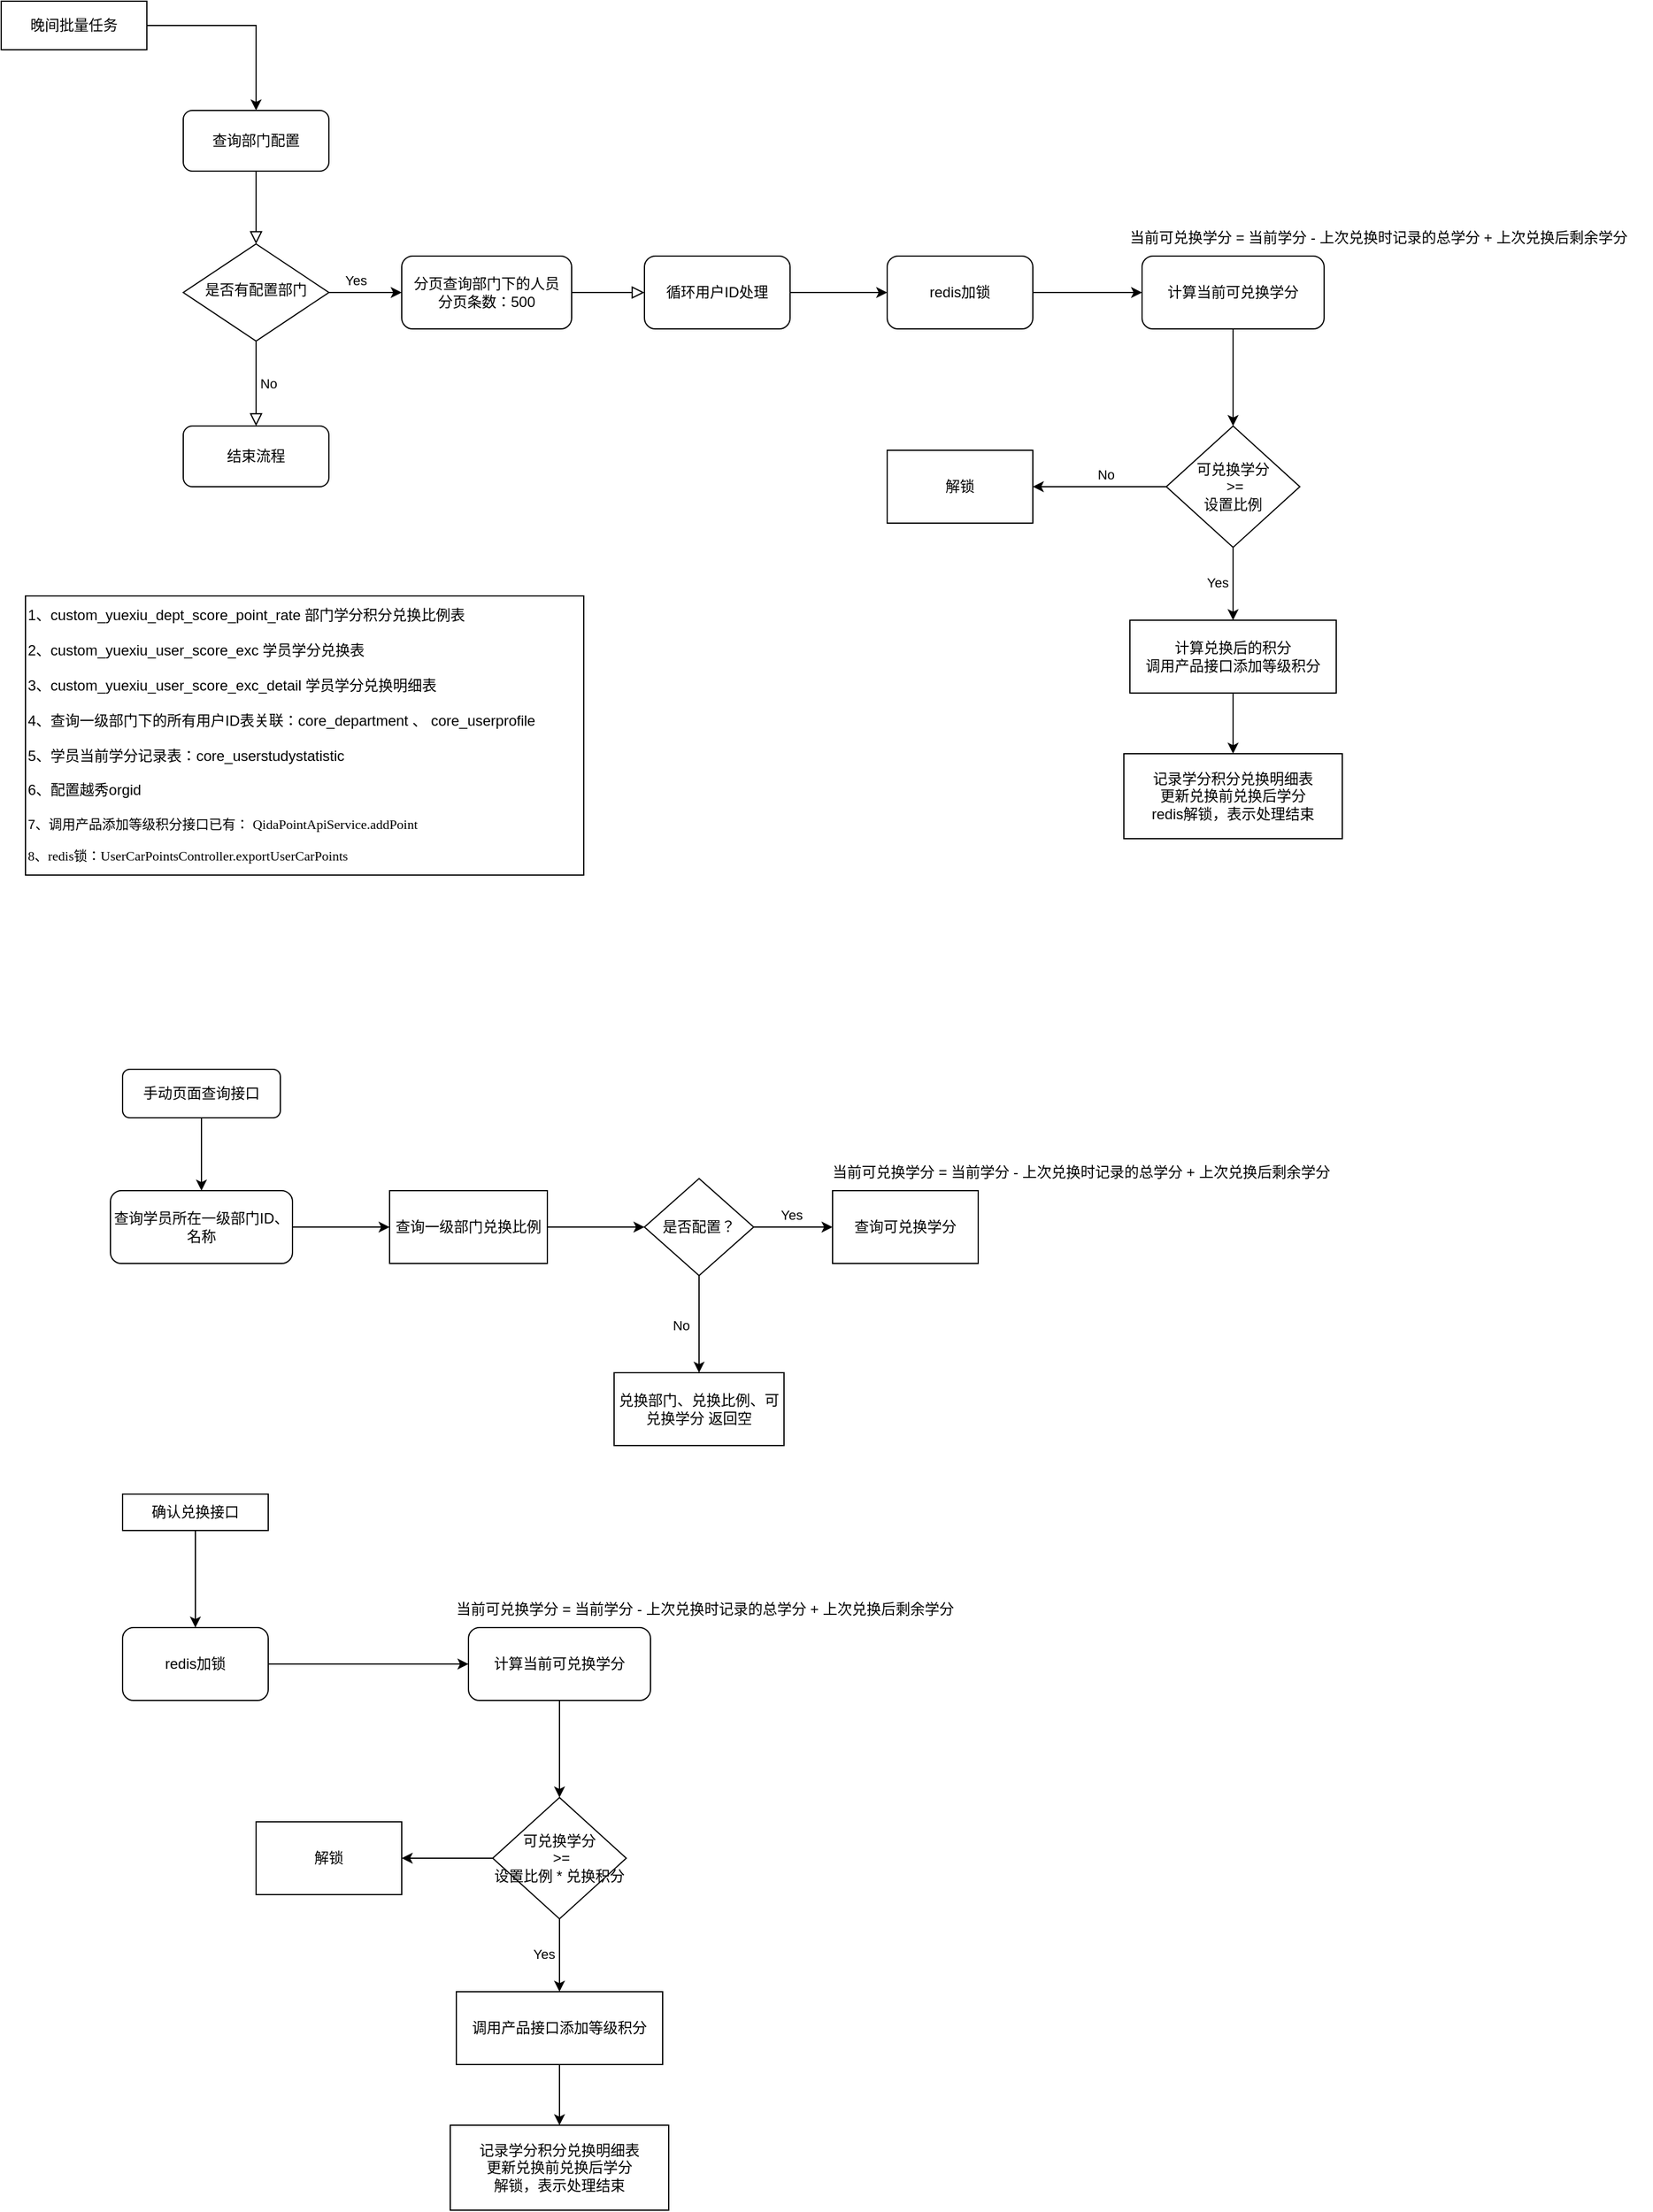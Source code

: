 <mxfile version="15.1.4" type="github">
  <diagram id="C5RBs43oDa-KdzZeNtuy" name="Page-1">
    <mxGraphModel dx="1426" dy="801" grid="1" gridSize="10" guides="1" tooltips="1" connect="1" arrows="1" fold="1" page="1" pageScale="1" pageWidth="827" pageHeight="1169" math="0" shadow="0">
      <root>
        <mxCell id="WIyWlLk6GJQsqaUBKTNV-0" />
        <mxCell id="WIyWlLk6GJQsqaUBKTNV-1" parent="WIyWlLk6GJQsqaUBKTNV-0" />
        <mxCell id="WIyWlLk6GJQsqaUBKTNV-2" value="" style="rounded=0;html=1;jettySize=auto;orthogonalLoop=1;fontSize=11;endArrow=block;endFill=0;endSize=8;strokeWidth=1;shadow=0;labelBackgroundColor=none;edgeStyle=orthogonalEdgeStyle;" parent="WIyWlLk6GJQsqaUBKTNV-1" source="WIyWlLk6GJQsqaUBKTNV-3" target="WIyWlLk6GJQsqaUBKTNV-6" edge="1">
          <mxGeometry relative="1" as="geometry" />
        </mxCell>
        <mxCell id="WIyWlLk6GJQsqaUBKTNV-3" value="查询部门配置" style="rounded=1;whiteSpace=wrap;html=1;fontSize=12;glass=0;strokeWidth=1;shadow=0;" parent="WIyWlLk6GJQsqaUBKTNV-1" vertex="1">
          <mxGeometry x="210" y="120" width="120" height="50" as="geometry" />
        </mxCell>
        <mxCell id="WIyWlLk6GJQsqaUBKTNV-5" value="No" style="edgeStyle=orthogonalEdgeStyle;rounded=0;html=1;jettySize=auto;orthogonalLoop=1;fontSize=11;endArrow=block;endFill=0;endSize=8;strokeWidth=1;shadow=0;labelBackgroundColor=none;" parent="WIyWlLk6GJQsqaUBKTNV-1" source="WIyWlLk6GJQsqaUBKTNV-6" target="WIyWlLk6GJQsqaUBKTNV-7" edge="1">
          <mxGeometry y="10" relative="1" as="geometry">
            <mxPoint as="offset" />
          </mxGeometry>
        </mxCell>
        <mxCell id="95srwG0zsuO4FYz2OOs8-27" style="edgeStyle=orthogonalEdgeStyle;rounded=0;orthogonalLoop=1;jettySize=auto;html=1;exitX=1;exitY=0.5;exitDx=0;exitDy=0;entryX=0;entryY=0.5;entryDx=0;entryDy=0;" parent="WIyWlLk6GJQsqaUBKTNV-1" source="WIyWlLk6GJQsqaUBKTNV-6" target="95srwG0zsuO4FYz2OOs8-0" edge="1">
          <mxGeometry relative="1" as="geometry" />
        </mxCell>
        <mxCell id="95srwG0zsuO4FYz2OOs8-29" value="Yes" style="edgeLabel;html=1;align=center;verticalAlign=middle;resizable=0;points=[];" parent="95srwG0zsuO4FYz2OOs8-27" vertex="1" connectable="0">
          <mxGeometry x="0.124" relative="1" as="geometry">
            <mxPoint x="-12" y="-10" as="offset" />
          </mxGeometry>
        </mxCell>
        <mxCell id="WIyWlLk6GJQsqaUBKTNV-6" value="是否有配置部门" style="rhombus;whiteSpace=wrap;html=1;shadow=0;fontFamily=Helvetica;fontSize=12;align=center;strokeWidth=1;spacing=6;spacingTop=-4;" parent="WIyWlLk6GJQsqaUBKTNV-1" vertex="1">
          <mxGeometry x="210" y="230" width="120" height="80" as="geometry" />
        </mxCell>
        <mxCell id="WIyWlLk6GJQsqaUBKTNV-7" value="结束流程" style="rounded=1;whiteSpace=wrap;html=1;fontSize=12;glass=0;strokeWidth=1;shadow=0;" parent="WIyWlLk6GJQsqaUBKTNV-1" vertex="1">
          <mxGeometry x="210" y="380" width="120" height="50" as="geometry" />
        </mxCell>
        <mxCell id="WIyWlLk6GJQsqaUBKTNV-8" value="" style="rounded=0;html=1;jettySize=auto;orthogonalLoop=1;fontSize=11;endArrow=block;endFill=0;endSize=8;strokeWidth=1;shadow=0;labelBackgroundColor=none;edgeStyle=orthogonalEdgeStyle;exitX=1;exitY=0.5;exitDx=0;exitDy=0;entryX=0;entryY=0.5;entryDx=0;entryDy=0;" parent="WIyWlLk6GJQsqaUBKTNV-1" source="95srwG0zsuO4FYz2OOs8-0" target="95srwG0zsuO4FYz2OOs8-11" edge="1">
          <mxGeometry x="0.333" y="20" relative="1" as="geometry">
            <mxPoint as="offset" />
            <mxPoint x="775" y="290" as="sourcePoint" />
            <mxPoint x="775" y="350" as="targetPoint" />
          </mxGeometry>
        </mxCell>
        <mxCell id="95srwG0zsuO4FYz2OOs8-0" value="分页查询部门下的人员&lt;br&gt;分页条数：500" style="rounded=1;whiteSpace=wrap;html=1;" parent="WIyWlLk6GJQsqaUBKTNV-1" vertex="1">
          <mxGeometry x="390" y="240" width="140" height="60" as="geometry" />
        </mxCell>
        <mxCell id="95srwG0zsuO4FYz2OOs8-77" style="edgeStyle=orthogonalEdgeStyle;rounded=0;orthogonalLoop=1;jettySize=auto;html=1;exitX=1;exitY=0.5;exitDx=0;exitDy=0;" parent="WIyWlLk6GJQsqaUBKTNV-1" source="95srwG0zsuO4FYz2OOs8-11" target="95srwG0zsuO4FYz2OOs8-75" edge="1">
          <mxGeometry relative="1" as="geometry" />
        </mxCell>
        <mxCell id="95srwG0zsuO4FYz2OOs8-11" value="循环用户ID处理" style="rounded=1;whiteSpace=wrap;html=1;" parent="WIyWlLk6GJQsqaUBKTNV-1" vertex="1">
          <mxGeometry x="590" y="240" width="120" height="60" as="geometry" />
        </mxCell>
        <mxCell id="95srwG0zsuO4FYz2OOs8-23" value="" style="edgeStyle=orthogonalEdgeStyle;rounded=0;orthogonalLoop=1;jettySize=auto;html=1;exitX=0.5;exitY=1;exitDx=0;exitDy=0;" parent="WIyWlLk6GJQsqaUBKTNV-1" source="95srwG0zsuO4FYz2OOs8-15" target="95srwG0zsuO4FYz2OOs8-22" edge="1">
          <mxGeometry relative="1" as="geometry" />
        </mxCell>
        <mxCell id="95srwG0zsuO4FYz2OOs8-32" value="Yes" style="edgeLabel;html=1;align=center;verticalAlign=middle;resizable=0;points=[];" parent="95srwG0zsuO4FYz2OOs8-23" vertex="1" connectable="0">
          <mxGeometry x="-0.038" y="2" relative="1" as="geometry">
            <mxPoint x="-15" as="offset" />
          </mxGeometry>
        </mxCell>
        <mxCell id="95srwG0zsuO4FYz2OOs8-80" value="" style="edgeStyle=orthogonalEdgeStyle;rounded=0;orthogonalLoop=1;jettySize=auto;html=1;" parent="WIyWlLk6GJQsqaUBKTNV-1" source="95srwG0zsuO4FYz2OOs8-15" target="95srwG0zsuO4FYz2OOs8-79" edge="1">
          <mxGeometry relative="1" as="geometry" />
        </mxCell>
        <mxCell id="95srwG0zsuO4FYz2OOs8-112" value="No" style="edgeLabel;html=1;align=center;verticalAlign=middle;resizable=0;points=[];" parent="95srwG0zsuO4FYz2OOs8-80" vertex="1" connectable="0">
          <mxGeometry x="-0.12" relative="1" as="geometry">
            <mxPoint x="-2" y="-10" as="offset" />
          </mxGeometry>
        </mxCell>
        <mxCell id="95srwG0zsuO4FYz2OOs8-15" value="可兑换学分&lt;br&gt;&amp;nbsp;&amp;gt;= &lt;br&gt;设置比例" style="rhombus;whiteSpace=wrap;html=1;" parent="WIyWlLk6GJQsqaUBKTNV-1" vertex="1">
          <mxGeometry x="1020" y="380" width="110" height="100" as="geometry" />
        </mxCell>
        <mxCell id="95srwG0zsuO4FYz2OOs8-25" value="" style="edgeStyle=orthogonalEdgeStyle;rounded=0;orthogonalLoop=1;jettySize=auto;html=1;" parent="WIyWlLk6GJQsqaUBKTNV-1" source="95srwG0zsuO4FYz2OOs8-22" target="95srwG0zsuO4FYz2OOs8-24" edge="1">
          <mxGeometry relative="1" as="geometry" />
        </mxCell>
        <mxCell id="95srwG0zsuO4FYz2OOs8-22" value="计算兑换后的积分&lt;br&gt;调用产品接口添加等级积分" style="whiteSpace=wrap;html=1;" parent="WIyWlLk6GJQsqaUBKTNV-1" vertex="1">
          <mxGeometry x="990" y="540" width="170" height="60" as="geometry" />
        </mxCell>
        <mxCell id="95srwG0zsuO4FYz2OOs8-24" value="记录学分积分兑换明细表&lt;br&gt;更新兑换前兑换后学分&lt;br&gt;redis解锁，表示处理结束" style="whiteSpace=wrap;html=1;" parent="WIyWlLk6GJQsqaUBKTNV-1" vertex="1">
          <mxGeometry x="985" y="650" width="180" height="70" as="geometry" />
        </mxCell>
        <mxCell id="95srwG0zsuO4FYz2OOs8-42" value="&lt;div&gt;1、custom_yuexiu_dept_score_point_rate 部门学分积分兑换比例表&lt;/div&gt;&lt;div&gt;&lt;br&gt;&lt;/div&gt;&lt;div&gt;2、custom_yuexiu_user_score_exc 学员学分兑换表&lt;/div&gt;&lt;div&gt;&lt;br&gt;&lt;/div&gt;&lt;div&gt;3、custom_yuexiu_user_score_exc_detail 学员学分兑换明细表&lt;/div&gt;&lt;div&gt;&lt;br&gt;&lt;/div&gt;&lt;div&gt;4、查询一级部门下的所有用户ID表关联：core_department 、&amp;nbsp;core_userprofile&amp;nbsp;&lt;/div&gt;&lt;div&gt;&lt;br&gt;&lt;/div&gt;&lt;div&gt;5、学员当前学分记录表：&lt;span&gt;core_userstudystatistic&lt;/span&gt;&lt;/div&gt;&lt;div&gt;&lt;span&gt;&lt;br&gt;&lt;/span&gt;&lt;/div&gt;&lt;div&gt;&lt;span&gt;6、配置越秀orgid&lt;/span&gt;&lt;/div&gt;&lt;div&gt;&lt;span&gt;&lt;br&gt;&lt;/span&gt;&lt;/div&gt;&lt;div style=&quot;font-size: 11px&quot;&gt;&lt;span&gt;7、调用产品添加等级积分接口已有：&amp;nbsp;&lt;/span&gt;&lt;span style=&quot;background-color: rgb(255 , 255 , 255) ; font-size: 11px&quot;&gt;&lt;span style=&quot;font-family: &amp;#34;menlo&amp;#34; ; font-size: 11px&quot;&gt;QidaPointApiService.&lt;/span&gt;&lt;span style=&quot;font-family: &amp;#34;menlo&amp;#34; ; font-size: 11px&quot;&gt;addPoint&lt;/span&gt;&lt;/span&gt;&lt;/div&gt;&lt;div style=&quot;font-size: 11px&quot;&gt;&lt;span style=&quot;background-color: rgb(255 , 255 , 255) ; font-size: 11px&quot;&gt;&lt;span style=&quot;font-family: &amp;#34;menlo&amp;#34; ; font-size: 11px&quot;&gt;&lt;br&gt;&lt;/span&gt;&lt;/span&gt;&lt;/div&gt;&lt;div style=&quot;font-size: 11px&quot;&gt;&lt;span style=&quot;background-color: rgb(255 , 255 , 255) ; font-size: 11px&quot;&gt;&lt;span style=&quot;font-family: &amp;#34;menlo&amp;#34; ; font-size: 11px&quot;&gt;8、redis锁：UserCarPointsController.exportUserCarPoints&lt;/span&gt;&lt;/span&gt;&lt;/div&gt;" style="rounded=0;whiteSpace=wrap;html=1;fillColor=#ffffff;align=left;" parent="WIyWlLk6GJQsqaUBKTNV-1" vertex="1">
          <mxGeometry x="80" y="520" width="460" height="230" as="geometry" />
        </mxCell>
        <mxCell id="95srwG0zsuO4FYz2OOs8-45" style="edgeStyle=orthogonalEdgeStyle;rounded=0;orthogonalLoop=1;jettySize=auto;html=1;exitX=1;exitY=0.5;exitDx=0;exitDy=0;" parent="WIyWlLk6GJQsqaUBKTNV-1" source="95srwG0zsuO4FYz2OOs8-44" target="WIyWlLk6GJQsqaUBKTNV-3" edge="1">
          <mxGeometry relative="1" as="geometry" />
        </mxCell>
        <mxCell id="95srwG0zsuO4FYz2OOs8-44" value="晚间批量任务" style="rounded=0;whiteSpace=wrap;html=1;fillColor=#ffffff;align=center;" parent="WIyWlLk6GJQsqaUBKTNV-1" vertex="1">
          <mxGeometry x="60" y="30" width="120" height="40" as="geometry" />
        </mxCell>
        <mxCell id="95srwG0zsuO4FYz2OOs8-82" style="edgeStyle=orthogonalEdgeStyle;rounded=0;orthogonalLoop=1;jettySize=auto;html=1;exitX=0.5;exitY=1;exitDx=0;exitDy=0;" parent="WIyWlLk6GJQsqaUBKTNV-1" source="95srwG0zsuO4FYz2OOs8-46" target="95srwG0zsuO4FYz2OOs8-47" edge="1">
          <mxGeometry relative="1" as="geometry" />
        </mxCell>
        <mxCell id="95srwG0zsuO4FYz2OOs8-46" value="手动页面查询接口" style="rounded=1;whiteSpace=wrap;html=1;fillColor=#ffffff;align=center;" parent="WIyWlLk6GJQsqaUBKTNV-1" vertex="1">
          <mxGeometry x="160" y="910" width="130" height="40" as="geometry" />
        </mxCell>
        <mxCell id="95srwG0zsuO4FYz2OOs8-84" style="edgeStyle=orthogonalEdgeStyle;rounded=0;orthogonalLoop=1;jettySize=auto;html=1;exitX=1;exitY=0.5;exitDx=0;exitDy=0;" parent="WIyWlLk6GJQsqaUBKTNV-1" source="95srwG0zsuO4FYz2OOs8-47" target="95srwG0zsuO4FYz2OOs8-52" edge="1">
          <mxGeometry relative="1" as="geometry" />
        </mxCell>
        <mxCell id="95srwG0zsuO4FYz2OOs8-47" value="查询学员所在一级部门ID、名称" style="rounded=1;whiteSpace=wrap;html=1;fillColor=#ffffff;align=center;" parent="WIyWlLk6GJQsqaUBKTNV-1" vertex="1">
          <mxGeometry x="150" y="1010" width="150" height="60" as="geometry" />
        </mxCell>
        <mxCell id="95srwG0zsuO4FYz2OOs8-61" value="" style="edgeStyle=orthogonalEdgeStyle;rounded=0;orthogonalLoop=1;jettySize=auto;html=1;" parent="WIyWlLk6GJQsqaUBKTNV-1" source="95srwG0zsuO4FYz2OOs8-50" target="95srwG0zsuO4FYz2OOs8-60" edge="1">
          <mxGeometry relative="1" as="geometry" />
        </mxCell>
        <mxCell id="95srwG0zsuO4FYz2OOs8-88" value="No" style="edgeLabel;html=1;align=center;verticalAlign=middle;resizable=0;points=[];" parent="95srwG0zsuO4FYz2OOs8-61" vertex="1" connectable="0">
          <mxGeometry x="-0.117" relative="1" as="geometry">
            <mxPoint x="-15" y="5" as="offset" />
          </mxGeometry>
        </mxCell>
        <mxCell id="95srwG0zsuO4FYz2OOs8-86" style="edgeStyle=orthogonalEdgeStyle;rounded=0;orthogonalLoop=1;jettySize=auto;html=1;exitX=1;exitY=0.5;exitDx=0;exitDy=0;" parent="WIyWlLk6GJQsqaUBKTNV-1" source="95srwG0zsuO4FYz2OOs8-50" target="95srwG0zsuO4FYz2OOs8-62" edge="1">
          <mxGeometry relative="1" as="geometry" />
        </mxCell>
        <mxCell id="95srwG0zsuO4FYz2OOs8-87" value="Yes" style="edgeLabel;html=1;align=center;verticalAlign=middle;resizable=0;points=[];" parent="95srwG0zsuO4FYz2OOs8-86" vertex="1" connectable="0">
          <mxGeometry x="-0.067" y="3" relative="1" as="geometry">
            <mxPoint y="-7" as="offset" />
          </mxGeometry>
        </mxCell>
        <mxCell id="95srwG0zsuO4FYz2OOs8-50" value="是否配置？" style="rhombus;whiteSpace=wrap;html=1;fillColor=#ffffff;align=center;" parent="WIyWlLk6GJQsqaUBKTNV-1" vertex="1">
          <mxGeometry x="590" y="1000" width="90" height="80" as="geometry" />
        </mxCell>
        <mxCell id="95srwG0zsuO4FYz2OOs8-85" style="edgeStyle=orthogonalEdgeStyle;rounded=0;orthogonalLoop=1;jettySize=auto;html=1;exitX=1;exitY=0.5;exitDx=0;exitDy=0;entryX=0;entryY=0.5;entryDx=0;entryDy=0;" parent="WIyWlLk6GJQsqaUBKTNV-1" source="95srwG0zsuO4FYz2OOs8-52" target="95srwG0zsuO4FYz2OOs8-50" edge="1">
          <mxGeometry relative="1" as="geometry" />
        </mxCell>
        <mxCell id="95srwG0zsuO4FYz2OOs8-52" value="查询一级部门兑换比例" style="whiteSpace=wrap;html=1;" parent="WIyWlLk6GJQsqaUBKTNV-1" vertex="1">
          <mxGeometry x="380" y="1010" width="130" height="60" as="geometry" />
        </mxCell>
        <mxCell id="95srwG0zsuO4FYz2OOs8-60" value="&lt;span&gt;兑换部门、兑换比例、可兑换学分 返回空&lt;/span&gt;" style="whiteSpace=wrap;html=1;" parent="WIyWlLk6GJQsqaUBKTNV-1" vertex="1">
          <mxGeometry x="565" y="1160" width="140" height="60" as="geometry" />
        </mxCell>
        <mxCell id="95srwG0zsuO4FYz2OOs8-62" value="查询可兑换学分" style="whiteSpace=wrap;html=1;" parent="WIyWlLk6GJQsqaUBKTNV-1" vertex="1">
          <mxGeometry x="745" y="1010" width="120" height="60" as="geometry" />
        </mxCell>
        <mxCell id="95srwG0zsuO4FYz2OOs8-74" style="edgeStyle=orthogonalEdgeStyle;rounded=0;orthogonalLoop=1;jettySize=auto;html=1;exitX=0.5;exitY=1;exitDx=0;exitDy=0;" parent="WIyWlLk6GJQsqaUBKTNV-1" source="95srwG0zsuO4FYz2OOs8-68" target="95srwG0zsuO4FYz2OOs8-15" edge="1">
          <mxGeometry relative="1" as="geometry" />
        </mxCell>
        <mxCell id="95srwG0zsuO4FYz2OOs8-68" value="计算当前可兑换学分" style="whiteSpace=wrap;html=1;rounded=1;" parent="WIyWlLk6GJQsqaUBKTNV-1" vertex="1">
          <mxGeometry x="1000" y="240" width="150" height="60" as="geometry" />
        </mxCell>
        <mxCell id="95srwG0zsuO4FYz2OOs8-71" value="当前可兑换学分 = 当前学分 - 上次兑换时记录的总学分 + 上次兑换后剩余学分" style="text;html=1;strokeColor=none;fillColor=none;align=center;verticalAlign=middle;whiteSpace=wrap;rounded=0;" parent="WIyWlLk6GJQsqaUBKTNV-1" vertex="1">
          <mxGeometry x="970" y="210" width="450" height="30" as="geometry" />
        </mxCell>
        <mxCell id="95srwG0zsuO4FYz2OOs8-114" style="edgeStyle=orthogonalEdgeStyle;rounded=0;orthogonalLoop=1;jettySize=auto;html=1;exitX=1;exitY=0.5;exitDx=0;exitDy=0;" parent="WIyWlLk6GJQsqaUBKTNV-1" source="95srwG0zsuO4FYz2OOs8-75" target="95srwG0zsuO4FYz2OOs8-68" edge="1">
          <mxGeometry relative="1" as="geometry" />
        </mxCell>
        <mxCell id="95srwG0zsuO4FYz2OOs8-75" value="redis加锁" style="whiteSpace=wrap;html=1;rounded=1;" parent="WIyWlLk6GJQsqaUBKTNV-1" vertex="1">
          <mxGeometry x="790" y="240" width="120" height="60" as="geometry" />
        </mxCell>
        <mxCell id="95srwG0zsuO4FYz2OOs8-79" value="&lt;span&gt;解锁&lt;/span&gt;" style="whiteSpace=wrap;html=1;" parent="WIyWlLk6GJQsqaUBKTNV-1" vertex="1">
          <mxGeometry x="790" y="400" width="120" height="60" as="geometry" />
        </mxCell>
        <mxCell id="95srwG0zsuO4FYz2OOs8-83" value="当前可兑换学分 = 当前学分 - 上次兑换时记录的总学分 + 上次兑换后剩余学分" style="text;html=1;strokeColor=none;fillColor=none;align=center;verticalAlign=middle;whiteSpace=wrap;rounded=0;" parent="WIyWlLk6GJQsqaUBKTNV-1" vertex="1">
          <mxGeometry x="725" y="980" width="450" height="30" as="geometry" />
        </mxCell>
        <mxCell id="95srwG0zsuO4FYz2OOs8-113" style="edgeStyle=orthogonalEdgeStyle;rounded=0;orthogonalLoop=1;jettySize=auto;html=1;exitX=0.5;exitY=1;exitDx=0;exitDy=0;" parent="WIyWlLk6GJQsqaUBKTNV-1" source="95srwG0zsuO4FYz2OOs8-90" target="95srwG0zsuO4FYz2OOs8-109" edge="1">
          <mxGeometry relative="1" as="geometry" />
        </mxCell>
        <mxCell id="95srwG0zsuO4FYz2OOs8-90" value="确认兑换接口" style="rounded=0;whiteSpace=wrap;html=1;fillColor=#ffffff;align=center;" parent="WIyWlLk6GJQsqaUBKTNV-1" vertex="1">
          <mxGeometry x="160" y="1260" width="120" height="30" as="geometry" />
        </mxCell>
        <mxCell id="95srwG0zsuO4FYz2OOs8-94" value="" style="edgeStyle=orthogonalEdgeStyle;rounded=0;orthogonalLoop=1;jettySize=auto;html=1;exitX=0.5;exitY=1;exitDx=0;exitDy=0;" parent="WIyWlLk6GJQsqaUBKTNV-1" source="95srwG0zsuO4FYz2OOs8-97" target="95srwG0zsuO4FYz2OOs8-99" edge="1">
          <mxGeometry relative="1" as="geometry" />
        </mxCell>
        <mxCell id="95srwG0zsuO4FYz2OOs8-95" value="Yes" style="edgeLabel;html=1;align=center;verticalAlign=middle;resizable=0;points=[];" parent="95srwG0zsuO4FYz2OOs8-94" vertex="1" connectable="0">
          <mxGeometry x="-0.038" y="2" relative="1" as="geometry">
            <mxPoint x="-15" as="offset" />
          </mxGeometry>
        </mxCell>
        <mxCell id="95srwG0zsuO4FYz2OOs8-96" value="" style="edgeStyle=orthogonalEdgeStyle;rounded=0;orthogonalLoop=1;jettySize=auto;html=1;" parent="WIyWlLk6GJQsqaUBKTNV-1" source="95srwG0zsuO4FYz2OOs8-97" target="95srwG0zsuO4FYz2OOs8-110" edge="1">
          <mxGeometry relative="1" as="geometry" />
        </mxCell>
        <mxCell id="95srwG0zsuO4FYz2OOs8-97" value="可兑换学分&lt;br&gt;&amp;nbsp;&amp;gt;= &lt;br&gt;设置比例 * 兑换积分" style="rhombus;whiteSpace=wrap;html=1;" parent="WIyWlLk6GJQsqaUBKTNV-1" vertex="1">
          <mxGeometry x="465" y="1510" width="110" height="100" as="geometry" />
        </mxCell>
        <mxCell id="95srwG0zsuO4FYz2OOs8-98" value="" style="edgeStyle=orthogonalEdgeStyle;rounded=0;orthogonalLoop=1;jettySize=auto;html=1;" parent="WIyWlLk6GJQsqaUBKTNV-1" source="95srwG0zsuO4FYz2OOs8-99" target="95srwG0zsuO4FYz2OOs8-100" edge="1">
          <mxGeometry relative="1" as="geometry" />
        </mxCell>
        <mxCell id="95srwG0zsuO4FYz2OOs8-99" value="调用产品接口添加等级积分" style="whiteSpace=wrap;html=1;" parent="WIyWlLk6GJQsqaUBKTNV-1" vertex="1">
          <mxGeometry x="435" y="1670" width="170" height="60" as="geometry" />
        </mxCell>
        <mxCell id="95srwG0zsuO4FYz2OOs8-100" value="记录学分积分兑换明细表&lt;br&gt;更新兑换前兑换后学分&lt;br&gt;解锁，表示处理结束" style="whiteSpace=wrap;html=1;" parent="WIyWlLk6GJQsqaUBKTNV-1" vertex="1">
          <mxGeometry x="430" y="1780" width="180" height="70" as="geometry" />
        </mxCell>
        <mxCell id="95srwG0zsuO4FYz2OOs8-105" style="edgeStyle=orthogonalEdgeStyle;rounded=0;orthogonalLoop=1;jettySize=auto;html=1;exitX=0.5;exitY=1;exitDx=0;exitDy=0;" parent="WIyWlLk6GJQsqaUBKTNV-1" source="95srwG0zsuO4FYz2OOs8-106" target="95srwG0zsuO4FYz2OOs8-97" edge="1">
          <mxGeometry relative="1" as="geometry" />
        </mxCell>
        <mxCell id="95srwG0zsuO4FYz2OOs8-106" value="计算当前可兑换学分" style="whiteSpace=wrap;html=1;rounded=1;" parent="WIyWlLk6GJQsqaUBKTNV-1" vertex="1">
          <mxGeometry x="445" y="1370" width="150" height="60" as="geometry" />
        </mxCell>
        <mxCell id="95srwG0zsuO4FYz2OOs8-107" value="当前可兑换学分 = 当前学分 - 上次兑换时记录的总学分 + 上次兑换后剩余学分" style="text;html=1;strokeColor=none;fillColor=none;align=center;verticalAlign=middle;whiteSpace=wrap;rounded=0;" parent="WIyWlLk6GJQsqaUBKTNV-1" vertex="1">
          <mxGeometry x="415" y="1340" width="450" height="30" as="geometry" />
        </mxCell>
        <mxCell id="95srwG0zsuO4FYz2OOs8-115" style="edgeStyle=orthogonalEdgeStyle;rounded=0;orthogonalLoop=1;jettySize=auto;html=1;exitX=1;exitY=0.5;exitDx=0;exitDy=0;" parent="WIyWlLk6GJQsqaUBKTNV-1" source="95srwG0zsuO4FYz2OOs8-109" target="95srwG0zsuO4FYz2OOs8-106" edge="1">
          <mxGeometry relative="1" as="geometry" />
        </mxCell>
        <mxCell id="95srwG0zsuO4FYz2OOs8-109" value="redis加锁" style="whiteSpace=wrap;html=1;rounded=1;" parent="WIyWlLk6GJQsqaUBKTNV-1" vertex="1">
          <mxGeometry x="160" y="1370" width="120" height="60" as="geometry" />
        </mxCell>
        <mxCell id="95srwG0zsuO4FYz2OOs8-110" value="解锁" style="whiteSpace=wrap;html=1;" parent="WIyWlLk6GJQsqaUBKTNV-1" vertex="1">
          <mxGeometry x="270" y="1530" width="120" height="60" as="geometry" />
        </mxCell>
      </root>
    </mxGraphModel>
  </diagram>
</mxfile>
